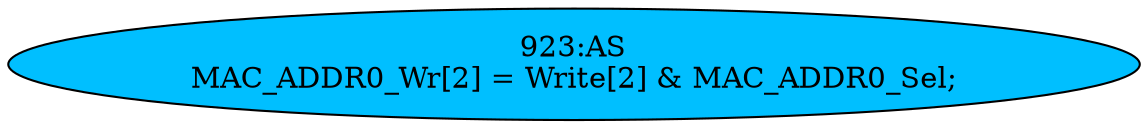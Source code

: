 strict digraph "" {
	node [label="\N"];
	"923:AS"	 [ast="<pyverilog.vparser.ast.Assign object at 0x7fbdee0e3790>",
		def_var="['MAC_ADDR0_Wr']",
		fillcolor=deepskyblue,
		label="923:AS
MAC_ADDR0_Wr[2] = Write[2] & MAC_ADDR0_Sel;",
		statements="[]",
		style=filled,
		typ=Assign,
		use_var="['Write', 'MAC_ADDR0_Sel']"];
}

